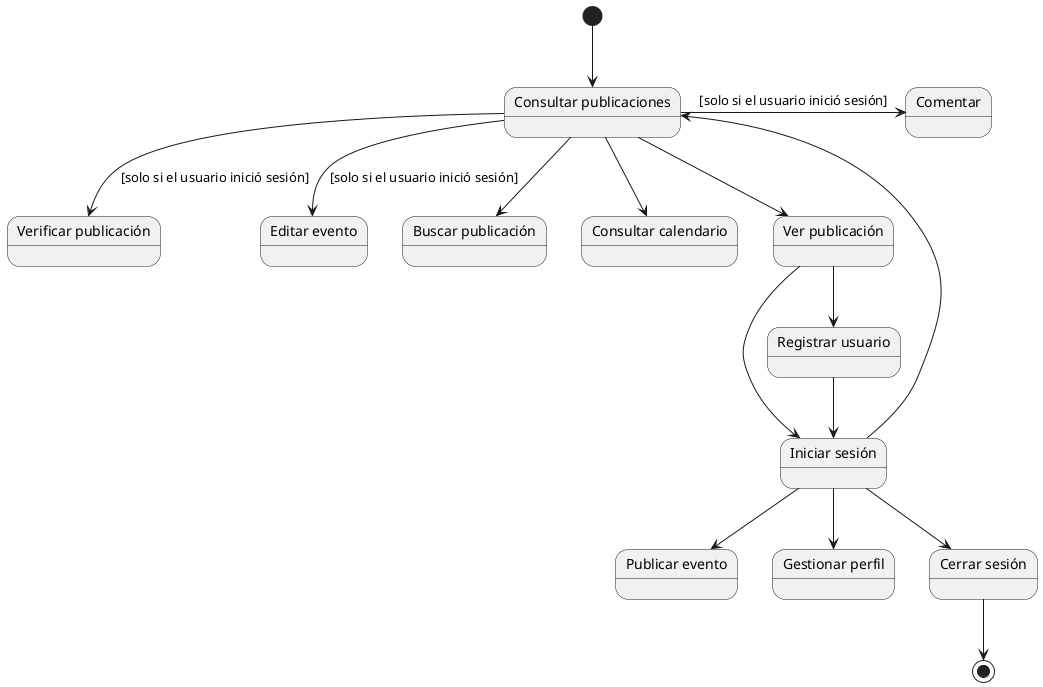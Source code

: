 @startuml State diagram use cases

state "Verificar publicación" as class1
state "Iniciar sesión" as class2
state "Publicar evento" as class3
state "Comentar" as class4
state "Editar evento" as class5
state "Gestionar perfil" as class6
state "Consultar publicaciones" as class7
state "Buscar publicación" as class8
state "Cerrar sesión" as class9
state "Consultar calendario" as class10
state "Ver publicación" as class11
state "Registrar usuario" as class12

[*] --> class7
class7 --> class11
class11 --> class12
class11 --> class2
class12 --> class2
class2 --> class9
class2 --> class6
class2 --> class3
class2 --> class7
class7 --> class8
class7 -r-> class4: [solo si el usuario inició sesión]
class7 --> class5: [solo si el usuario inició sesión]
class7 --> class1: [solo si el usuario inició sesión]
class7 --> class10
class9 --> [*]

@enduml